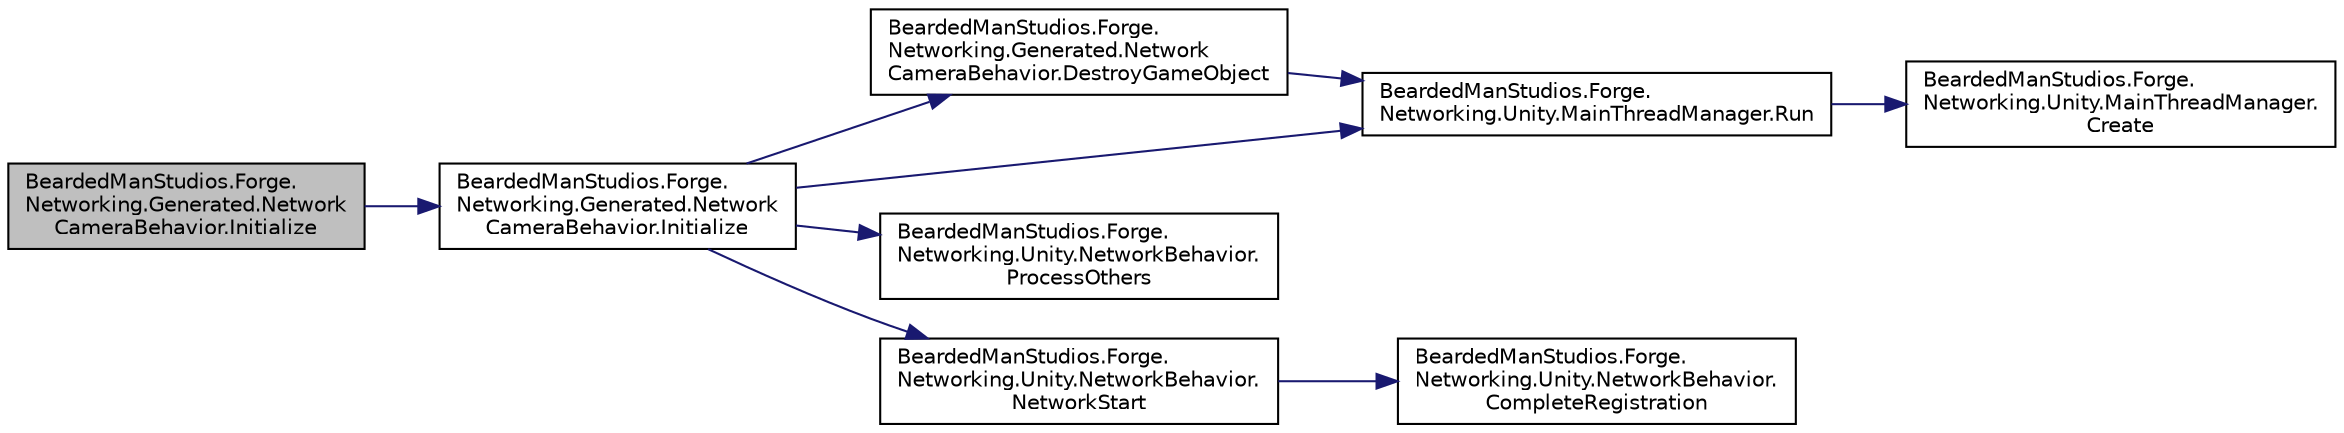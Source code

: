 digraph "BeardedManStudios.Forge.Networking.Generated.NetworkCameraBehavior.Initialize"
{
 // LATEX_PDF_SIZE
  edge [fontname="Helvetica",fontsize="10",labelfontname="Helvetica",labelfontsize="10"];
  node [fontname="Helvetica",fontsize="10",shape=record];
  rankdir="LR";
  Node12 [label="BeardedManStudios.Forge.\lNetworking.Generated.Network\lCameraBehavior.Initialize",height=0.2,width=0.4,color="black", fillcolor="grey75", style="filled", fontcolor="black",tooltip=" "];
  Node12 -> Node13 [color="midnightblue",fontsize="10",style="solid",fontname="Helvetica"];
  Node13 [label="BeardedManStudios.Forge.\lNetworking.Generated.Network\lCameraBehavior.Initialize",height=0.2,width=0.4,color="black", fillcolor="white", style="filled",URL="$class_bearded_man_studios_1_1_forge_1_1_networking_1_1_generated_1_1_network_camera_behavior.html#a68b41719a29018e0161be6b2f852b74c",tooltip=" "];
  Node13 -> Node14 [color="midnightblue",fontsize="10",style="solid",fontname="Helvetica"];
  Node14 [label="BeardedManStudios.Forge.\lNetworking.Generated.Network\lCameraBehavior.DestroyGameObject",height=0.2,width=0.4,color="black", fillcolor="white", style="filled",URL="$class_bearded_man_studios_1_1_forge_1_1_networking_1_1_generated_1_1_network_camera_behavior.html#a67ecafd4bda5a38cb2d25319108c68df",tooltip=" "];
  Node14 -> Node15 [color="midnightblue",fontsize="10",style="solid",fontname="Helvetica"];
  Node15 [label="BeardedManStudios.Forge.\lNetworking.Unity.MainThreadManager.Run",height=0.2,width=0.4,color="black", fillcolor="white", style="filled",URL="$class_bearded_man_studios_1_1_forge_1_1_networking_1_1_unity_1_1_main_thread_manager.html#a7af2419cbe4e68c03830072a2fb535b8",tooltip="Add a function to the list of functions to call on the main thread via the Update function"];
  Node15 -> Node16 [color="midnightblue",fontsize="10",style="solid",fontname="Helvetica"];
  Node16 [label="BeardedManStudios.Forge.\lNetworking.Unity.MainThreadManager.\lCreate",height=0.2,width=0.4,color="black", fillcolor="white", style="filled",URL="$class_bearded_man_studios_1_1_forge_1_1_networking_1_1_unity_1_1_main_thread_manager.html#a1c20676eb649b3ce5d53a15f1d57c7e4",tooltip="This will create a main thread manager if one is not already created"];
  Node13 -> Node17 [color="midnightblue",fontsize="10",style="solid",fontname="Helvetica"];
  Node17 [label="BeardedManStudios.Forge.\lNetworking.Unity.NetworkBehavior.\lProcessOthers",height=0.2,width=0.4,color="black", fillcolor="white", style="filled",URL="$class_bearded_man_studios_1_1_forge_1_1_networking_1_1_unity_1_1_network_behavior.html#a2ceaaf2ded90d5a010ee347c860d0b1f",tooltip=" "];
  Node13 -> Node15 [color="midnightblue",fontsize="10",style="solid",fontname="Helvetica"];
  Node13 -> Node18 [color="midnightblue",fontsize="10",style="solid",fontname="Helvetica"];
  Node18 [label="BeardedManStudios.Forge.\lNetworking.Unity.NetworkBehavior.\lNetworkStart",height=0.2,width=0.4,color="black", fillcolor="white", style="filled",URL="$class_bearded_man_studios_1_1_forge_1_1_networking_1_1_unity_1_1_network_behavior.html#a1882dec445bea7dd37bb67f5d004e757",tooltip=" "];
  Node18 -> Node19 [color="midnightblue",fontsize="10",style="solid",fontname="Helvetica"];
  Node19 [label="BeardedManStudios.Forge.\lNetworking.Unity.NetworkBehavior.\lCompleteRegistration",height=0.2,width=0.4,color="black", fillcolor="white", style="filled",URL="$class_bearded_man_studios_1_1_forge_1_1_networking_1_1_unity_1_1_network_behavior.html#a7f643955f4a6071446390d3678385eec",tooltip=" "];
}
